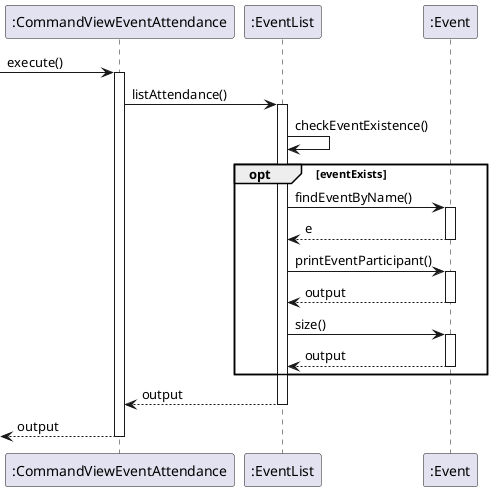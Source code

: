 @startuml
 -> ":CommandViewEventAttendance": execute()

activate ":CommandViewEventAttendance"
":CommandViewEventAttendance" -> ":EventList" : listAttendance()
activate ":EventList"
":EventList" -> ":EventList" : checkEventExistence()
opt eventExists
    ":EventList" -> ":Event" : findEventByName()
    activate ":Event"
    return e
    ":EventList" -> ":Event" : printEventParticipant()
    activate ":Event"
    return output
    ":EventList" -> ":Event" : size()
    activate ":Event"
    return output
end

return output
deactivate ":EventList"
<-- ":CommandViewEventAttendance" : output
deactivate ":CommandViewEventAttendance"
@enduml